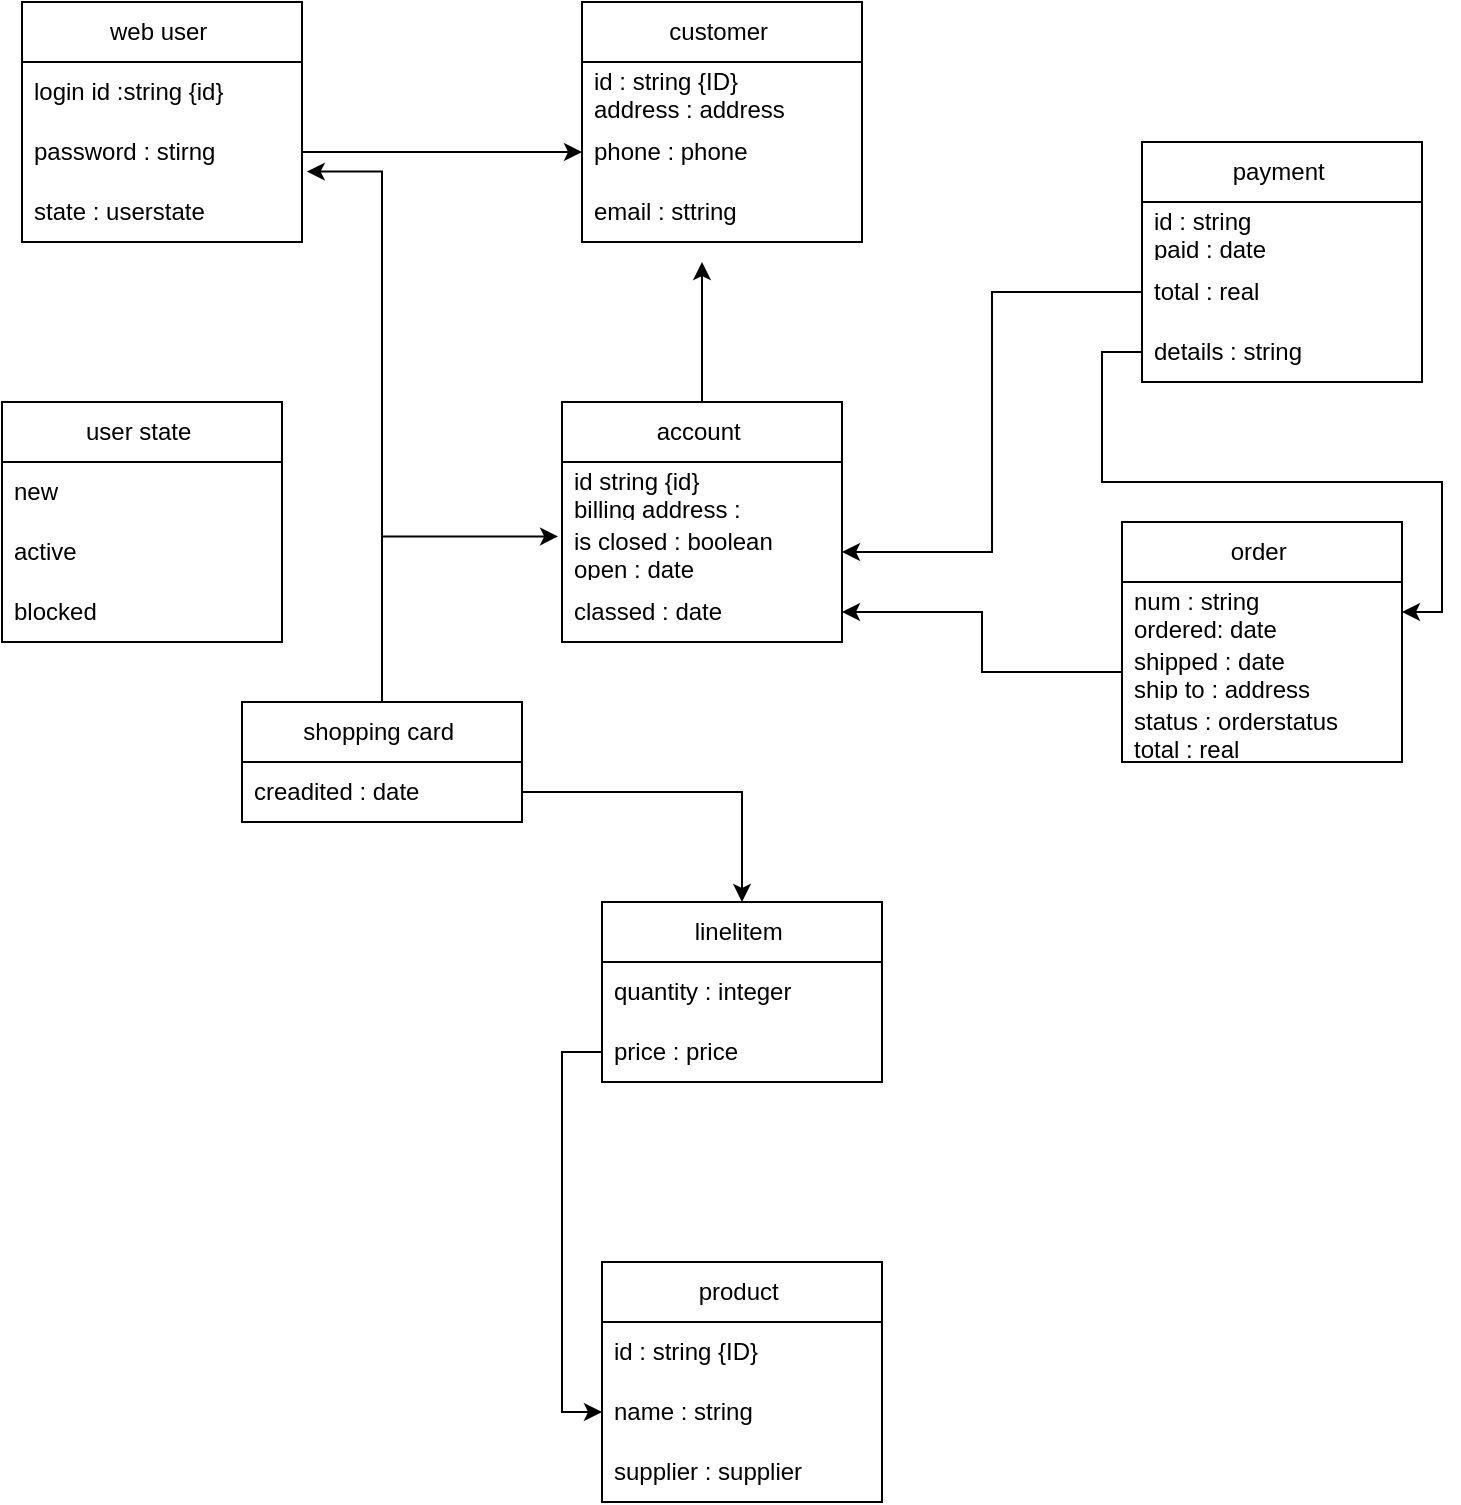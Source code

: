 <mxfile version="27.1.1">
  <diagram name="Page-1" id="2ZZArSM72QyAkxXncWSc">
    <mxGraphModel dx="1489" dy="753" grid="1" gridSize="10" guides="1" tooltips="1" connect="1" arrows="1" fold="1" page="1" pageScale="1" pageWidth="850" pageHeight="1100" background="#ffffff" math="0" shadow="0">
      <root>
        <mxCell id="0" />
        <mxCell id="1" parent="0" />
        <mxCell id="QTmiBaFqipJwSVsRxshA-2" value="web user&amp;nbsp;" style="swimlane;fontStyle=0;childLayout=stackLayout;horizontal=1;startSize=30;horizontalStack=0;resizeParent=1;resizeParentMax=0;resizeLast=0;collapsible=1;marginBottom=0;whiteSpace=wrap;html=1;" vertex="1" parent="1">
          <mxGeometry x="50" y="30" width="140" height="120" as="geometry" />
        </mxCell>
        <mxCell id="QTmiBaFqipJwSVsRxshA-3" value="login id :string {id}" style="text;strokeColor=none;fillColor=none;align=left;verticalAlign=middle;spacingLeft=4;spacingRight=4;overflow=hidden;points=[[0,0.5],[1,0.5]];portConstraint=eastwest;rotatable=0;whiteSpace=wrap;html=1;" vertex="1" parent="QTmiBaFqipJwSVsRxshA-2">
          <mxGeometry y="30" width="140" height="30" as="geometry" />
        </mxCell>
        <mxCell id="QTmiBaFqipJwSVsRxshA-4" value="password : stirng&amp;nbsp;" style="text;strokeColor=none;fillColor=none;align=left;verticalAlign=middle;spacingLeft=4;spacingRight=4;overflow=hidden;points=[[0,0.5],[1,0.5]];portConstraint=eastwest;rotatable=0;whiteSpace=wrap;html=1;" vertex="1" parent="QTmiBaFqipJwSVsRxshA-2">
          <mxGeometry y="60" width="140" height="30" as="geometry" />
        </mxCell>
        <mxCell id="QTmiBaFqipJwSVsRxshA-5" value="state : userstate&amp;nbsp;" style="text;strokeColor=none;fillColor=none;align=left;verticalAlign=middle;spacingLeft=4;spacingRight=4;overflow=hidden;points=[[0,0.5],[1,0.5]];portConstraint=eastwest;rotatable=0;whiteSpace=wrap;html=1;" vertex="1" parent="QTmiBaFqipJwSVsRxshA-2">
          <mxGeometry y="90" width="140" height="30" as="geometry" />
        </mxCell>
        <mxCell id="QTmiBaFqipJwSVsRxshA-6" value="customer&amp;nbsp;" style="swimlane;fontStyle=0;childLayout=stackLayout;horizontal=1;startSize=30;horizontalStack=0;resizeParent=1;resizeParentMax=0;resizeLast=0;collapsible=1;marginBottom=0;whiteSpace=wrap;html=1;" vertex="1" parent="1">
          <mxGeometry x="330" y="30" width="140" height="120" as="geometry" />
        </mxCell>
        <mxCell id="QTmiBaFqipJwSVsRxshA-7" value="id : string {ID}&lt;div&gt;address : address&amp;nbsp;&lt;/div&gt;" style="text;strokeColor=none;fillColor=none;align=left;verticalAlign=middle;spacingLeft=4;spacingRight=4;overflow=hidden;points=[[0,0.5],[1,0.5]];portConstraint=eastwest;rotatable=0;whiteSpace=wrap;html=1;" vertex="1" parent="QTmiBaFqipJwSVsRxshA-6">
          <mxGeometry y="30" width="140" height="30" as="geometry" />
        </mxCell>
        <mxCell id="QTmiBaFqipJwSVsRxshA-8" value="phone : phone&amp;nbsp;" style="text;strokeColor=none;fillColor=none;align=left;verticalAlign=middle;spacingLeft=4;spacingRight=4;overflow=hidden;points=[[0,0.5],[1,0.5]];portConstraint=eastwest;rotatable=0;whiteSpace=wrap;html=1;" vertex="1" parent="QTmiBaFqipJwSVsRxshA-6">
          <mxGeometry y="60" width="140" height="30" as="geometry" />
        </mxCell>
        <mxCell id="QTmiBaFqipJwSVsRxshA-9" value="email : sttring&amp;nbsp;" style="text;strokeColor=none;fillColor=none;align=left;verticalAlign=middle;spacingLeft=4;spacingRight=4;overflow=hidden;points=[[0,0.5],[1,0.5]];portConstraint=eastwest;rotatable=0;whiteSpace=wrap;html=1;" vertex="1" parent="QTmiBaFqipJwSVsRxshA-6">
          <mxGeometry y="90" width="140" height="30" as="geometry" />
        </mxCell>
        <mxCell id="QTmiBaFqipJwSVsRxshA-10" value="user state&amp;nbsp;" style="swimlane;fontStyle=0;childLayout=stackLayout;horizontal=1;startSize=30;horizontalStack=0;resizeParent=1;resizeParentMax=0;resizeLast=0;collapsible=1;marginBottom=0;whiteSpace=wrap;html=1;" vertex="1" parent="1">
          <mxGeometry x="40" y="230" width="140" height="120" as="geometry" />
        </mxCell>
        <mxCell id="QTmiBaFqipJwSVsRxshA-11" value="new&amp;nbsp;" style="text;strokeColor=none;fillColor=none;align=left;verticalAlign=middle;spacingLeft=4;spacingRight=4;overflow=hidden;points=[[0,0.5],[1,0.5]];portConstraint=eastwest;rotatable=0;whiteSpace=wrap;html=1;" vertex="1" parent="QTmiBaFqipJwSVsRxshA-10">
          <mxGeometry y="30" width="140" height="30" as="geometry" />
        </mxCell>
        <mxCell id="QTmiBaFqipJwSVsRxshA-12" value="active&amp;nbsp;" style="text;strokeColor=none;fillColor=none;align=left;verticalAlign=middle;spacingLeft=4;spacingRight=4;overflow=hidden;points=[[0,0.5],[1,0.5]];portConstraint=eastwest;rotatable=0;whiteSpace=wrap;html=1;" vertex="1" parent="QTmiBaFqipJwSVsRxshA-10">
          <mxGeometry y="60" width="140" height="30" as="geometry" />
        </mxCell>
        <mxCell id="QTmiBaFqipJwSVsRxshA-13" value="blocked&amp;nbsp;" style="text;strokeColor=none;fillColor=none;align=left;verticalAlign=middle;spacingLeft=4;spacingRight=4;overflow=hidden;points=[[0,0.5],[1,0.5]];portConstraint=eastwest;rotatable=0;whiteSpace=wrap;html=1;" vertex="1" parent="QTmiBaFqipJwSVsRxshA-10">
          <mxGeometry y="90" width="140" height="30" as="geometry" />
        </mxCell>
        <mxCell id="QTmiBaFqipJwSVsRxshA-45" style="edgeStyle=orthogonalEdgeStyle;rounded=0;orthogonalLoop=1;jettySize=auto;html=1;" edge="1" parent="1" source="QTmiBaFqipJwSVsRxshA-14">
          <mxGeometry relative="1" as="geometry">
            <mxPoint x="390" y="160" as="targetPoint" />
          </mxGeometry>
        </mxCell>
        <mxCell id="QTmiBaFqipJwSVsRxshA-14" value="account&amp;nbsp;" style="swimlane;fontStyle=0;childLayout=stackLayout;horizontal=1;startSize=30;horizontalStack=0;resizeParent=1;resizeParentMax=0;resizeLast=0;collapsible=1;marginBottom=0;whiteSpace=wrap;html=1;" vertex="1" parent="1">
          <mxGeometry x="320" y="230" width="140" height="120" as="geometry" />
        </mxCell>
        <mxCell id="QTmiBaFqipJwSVsRxshA-15" value="id string {id}&lt;div&gt;billing address : address&amp;nbsp;&lt;/div&gt;" style="text;strokeColor=none;fillColor=none;align=left;verticalAlign=middle;spacingLeft=4;spacingRight=4;overflow=hidden;points=[[0,0.5],[1,0.5]];portConstraint=eastwest;rotatable=0;whiteSpace=wrap;html=1;" vertex="1" parent="QTmiBaFqipJwSVsRxshA-14">
          <mxGeometry y="30" width="140" height="30" as="geometry" />
        </mxCell>
        <mxCell id="QTmiBaFqipJwSVsRxshA-16" value="is closed : boolean&amp;nbsp;&lt;div&gt;open : date&amp;nbsp;&lt;/div&gt;" style="text;strokeColor=none;fillColor=none;align=left;verticalAlign=middle;spacingLeft=4;spacingRight=4;overflow=hidden;points=[[0,0.5],[1,0.5]];portConstraint=eastwest;rotatable=0;whiteSpace=wrap;html=1;" vertex="1" parent="QTmiBaFqipJwSVsRxshA-14">
          <mxGeometry y="60" width="140" height="30" as="geometry" />
        </mxCell>
        <mxCell id="QTmiBaFqipJwSVsRxshA-17" value="classed : date&amp;nbsp;" style="text;strokeColor=none;fillColor=none;align=left;verticalAlign=middle;spacingLeft=4;spacingRight=4;overflow=hidden;points=[[0,0.5],[1,0.5]];portConstraint=eastwest;rotatable=0;whiteSpace=wrap;html=1;" vertex="1" parent="QTmiBaFqipJwSVsRxshA-14">
          <mxGeometry y="90" width="140" height="30" as="geometry" />
        </mxCell>
        <mxCell id="QTmiBaFqipJwSVsRxshA-18" value="payment&amp;nbsp;" style="swimlane;fontStyle=0;childLayout=stackLayout;horizontal=1;startSize=30;horizontalStack=0;resizeParent=1;resizeParentMax=0;resizeLast=0;collapsible=1;marginBottom=0;whiteSpace=wrap;html=1;" vertex="1" parent="1">
          <mxGeometry x="610" y="100" width="140" height="120" as="geometry" />
        </mxCell>
        <mxCell id="QTmiBaFqipJwSVsRxshA-19" value="id : string&amp;nbsp;&lt;div&gt;paid : date&amp;nbsp;&lt;/div&gt;" style="text;strokeColor=none;fillColor=none;align=left;verticalAlign=middle;spacingLeft=4;spacingRight=4;overflow=hidden;points=[[0,0.5],[1,0.5]];portConstraint=eastwest;rotatable=0;whiteSpace=wrap;html=1;" vertex="1" parent="QTmiBaFqipJwSVsRxshA-18">
          <mxGeometry y="30" width="140" height="30" as="geometry" />
        </mxCell>
        <mxCell id="QTmiBaFqipJwSVsRxshA-20" value="total : real&amp;nbsp;" style="text;strokeColor=none;fillColor=none;align=left;verticalAlign=middle;spacingLeft=4;spacingRight=4;overflow=hidden;points=[[0,0.5],[1,0.5]];portConstraint=eastwest;rotatable=0;whiteSpace=wrap;html=1;" vertex="1" parent="QTmiBaFqipJwSVsRxshA-18">
          <mxGeometry y="60" width="140" height="30" as="geometry" />
        </mxCell>
        <mxCell id="QTmiBaFqipJwSVsRxshA-21" value="details : string&amp;nbsp;" style="text;strokeColor=none;fillColor=none;align=left;verticalAlign=middle;spacingLeft=4;spacingRight=4;overflow=hidden;points=[[0,0.5],[1,0.5]];portConstraint=eastwest;rotatable=0;whiteSpace=wrap;html=1;" vertex="1" parent="QTmiBaFqipJwSVsRxshA-18">
          <mxGeometry y="90" width="140" height="30" as="geometry" />
        </mxCell>
        <mxCell id="QTmiBaFqipJwSVsRxshA-22" value="order&amp;nbsp;" style="swimlane;fontStyle=0;childLayout=stackLayout;horizontal=1;startSize=30;horizontalStack=0;resizeParent=1;resizeParentMax=0;resizeLast=0;collapsible=1;marginBottom=0;whiteSpace=wrap;html=1;" vertex="1" parent="1">
          <mxGeometry x="600" y="290" width="140" height="120" as="geometry" />
        </mxCell>
        <mxCell id="QTmiBaFqipJwSVsRxshA-23" value="num : string&lt;div&gt;ordered: date&amp;nbsp;&amp;nbsp;&lt;/div&gt;" style="text;strokeColor=none;fillColor=none;align=left;verticalAlign=middle;spacingLeft=4;spacingRight=4;overflow=hidden;points=[[0,0.5],[1,0.5]];portConstraint=eastwest;rotatable=0;whiteSpace=wrap;html=1;" vertex="1" parent="QTmiBaFqipJwSVsRxshA-22">
          <mxGeometry y="30" width="140" height="30" as="geometry" />
        </mxCell>
        <mxCell id="QTmiBaFqipJwSVsRxshA-24" value="shipped : date&amp;nbsp;&lt;div&gt;ship to : address&amp;nbsp;&lt;/div&gt;" style="text;strokeColor=none;fillColor=none;align=left;verticalAlign=middle;spacingLeft=4;spacingRight=4;overflow=hidden;points=[[0,0.5],[1,0.5]];portConstraint=eastwest;rotatable=0;whiteSpace=wrap;html=1;" vertex="1" parent="QTmiBaFqipJwSVsRxshA-22">
          <mxGeometry y="60" width="140" height="30" as="geometry" />
        </mxCell>
        <mxCell id="QTmiBaFqipJwSVsRxshA-25" value="status : orderstatus&amp;nbsp;&lt;div&gt;total : real&amp;nbsp;&lt;/div&gt;" style="text;strokeColor=none;fillColor=none;align=left;verticalAlign=middle;spacingLeft=4;spacingRight=4;overflow=hidden;points=[[0,0.5],[1,0.5]];portConstraint=eastwest;rotatable=0;whiteSpace=wrap;html=1;" vertex="1" parent="QTmiBaFqipJwSVsRxshA-22">
          <mxGeometry y="90" width="140" height="30" as="geometry" />
        </mxCell>
        <mxCell id="QTmiBaFqipJwSVsRxshA-26" value="shopping card&amp;nbsp;" style="swimlane;fontStyle=0;childLayout=stackLayout;horizontal=1;startSize=30;horizontalStack=0;resizeParent=1;resizeParentMax=0;resizeLast=0;collapsible=1;marginBottom=0;whiteSpace=wrap;html=1;" vertex="1" parent="1">
          <mxGeometry x="160" y="380" width="140" height="60" as="geometry" />
        </mxCell>
        <mxCell id="QTmiBaFqipJwSVsRxshA-27" value="creadited : date&amp;nbsp;" style="text;strokeColor=none;fillColor=none;align=left;verticalAlign=middle;spacingLeft=4;spacingRight=4;overflow=hidden;points=[[0,0.5],[1,0.5]];portConstraint=eastwest;rotatable=0;whiteSpace=wrap;html=1;" vertex="1" parent="QTmiBaFqipJwSVsRxshA-26">
          <mxGeometry y="30" width="140" height="30" as="geometry" />
        </mxCell>
        <mxCell id="QTmiBaFqipJwSVsRxshA-30" value="linelitem&amp;nbsp;" style="swimlane;fontStyle=0;childLayout=stackLayout;horizontal=1;startSize=30;horizontalStack=0;resizeParent=1;resizeParentMax=0;resizeLast=0;collapsible=1;marginBottom=0;whiteSpace=wrap;html=1;" vertex="1" parent="1">
          <mxGeometry x="340" y="480" width="140" height="90" as="geometry" />
        </mxCell>
        <mxCell id="QTmiBaFqipJwSVsRxshA-31" value="quantity : integer&amp;nbsp;" style="text;strokeColor=none;fillColor=none;align=left;verticalAlign=middle;spacingLeft=4;spacingRight=4;overflow=hidden;points=[[0,0.5],[1,0.5]];portConstraint=eastwest;rotatable=0;whiteSpace=wrap;html=1;" vertex="1" parent="QTmiBaFqipJwSVsRxshA-30">
          <mxGeometry y="30" width="140" height="30" as="geometry" />
        </mxCell>
        <mxCell id="QTmiBaFqipJwSVsRxshA-32" value="price : price&amp;nbsp;" style="text;strokeColor=none;fillColor=none;align=left;verticalAlign=middle;spacingLeft=4;spacingRight=4;overflow=hidden;points=[[0,0.5],[1,0.5]];portConstraint=eastwest;rotatable=0;whiteSpace=wrap;html=1;" vertex="1" parent="QTmiBaFqipJwSVsRxshA-30">
          <mxGeometry y="60" width="140" height="30" as="geometry" />
        </mxCell>
        <mxCell id="QTmiBaFqipJwSVsRxshA-34" value="product&amp;nbsp;" style="swimlane;fontStyle=0;childLayout=stackLayout;horizontal=1;startSize=30;horizontalStack=0;resizeParent=1;resizeParentMax=0;resizeLast=0;collapsible=1;marginBottom=0;whiteSpace=wrap;html=1;" vertex="1" parent="1">
          <mxGeometry x="340" y="660" width="140" height="120" as="geometry" />
        </mxCell>
        <mxCell id="QTmiBaFqipJwSVsRxshA-35" value="id : string {ID}" style="text;strokeColor=none;fillColor=none;align=left;verticalAlign=middle;spacingLeft=4;spacingRight=4;overflow=hidden;points=[[0,0.5],[1,0.5]];portConstraint=eastwest;rotatable=0;whiteSpace=wrap;html=1;" vertex="1" parent="QTmiBaFqipJwSVsRxshA-34">
          <mxGeometry y="30" width="140" height="30" as="geometry" />
        </mxCell>
        <mxCell id="QTmiBaFqipJwSVsRxshA-36" value="name : string&amp;nbsp;" style="text;strokeColor=none;fillColor=none;align=left;verticalAlign=middle;spacingLeft=4;spacingRight=4;overflow=hidden;points=[[0,0.5],[1,0.5]];portConstraint=eastwest;rotatable=0;whiteSpace=wrap;html=1;" vertex="1" parent="QTmiBaFqipJwSVsRxshA-34">
          <mxGeometry y="60" width="140" height="30" as="geometry" />
        </mxCell>
        <mxCell id="QTmiBaFqipJwSVsRxshA-37" value="supplier : supplier" style="text;strokeColor=none;fillColor=none;align=left;verticalAlign=middle;spacingLeft=4;spacingRight=4;overflow=hidden;points=[[0,0.5],[1,0.5]];portConstraint=eastwest;rotatable=0;whiteSpace=wrap;html=1;" vertex="1" parent="QTmiBaFqipJwSVsRxshA-34">
          <mxGeometry y="90" width="140" height="30" as="geometry" />
        </mxCell>
        <mxCell id="QTmiBaFqipJwSVsRxshA-39" style="edgeStyle=orthogonalEdgeStyle;rounded=0;orthogonalLoop=1;jettySize=auto;html=1;entryX=1.017;entryY=0.827;entryDx=0;entryDy=0;entryPerimeter=0;" edge="1" parent="1" source="QTmiBaFqipJwSVsRxshA-26" target="QTmiBaFqipJwSVsRxshA-4">
          <mxGeometry relative="1" as="geometry" />
        </mxCell>
        <mxCell id="QTmiBaFqipJwSVsRxshA-40" style="edgeStyle=orthogonalEdgeStyle;rounded=0;orthogonalLoop=1;jettySize=auto;html=1;entryX=0;entryY=0.5;entryDx=0;entryDy=0;" edge="1" parent="1" source="QTmiBaFqipJwSVsRxshA-4" target="QTmiBaFqipJwSVsRxshA-8">
          <mxGeometry relative="1" as="geometry" />
        </mxCell>
        <mxCell id="QTmiBaFqipJwSVsRxshA-41" style="edgeStyle=orthogonalEdgeStyle;rounded=0;orthogonalLoop=1;jettySize=auto;html=1;entryX=-0.014;entryY=0.24;entryDx=0;entryDy=0;entryPerimeter=0;" edge="1" parent="1" source="QTmiBaFqipJwSVsRxshA-26" target="QTmiBaFqipJwSVsRxshA-16">
          <mxGeometry relative="1" as="geometry" />
        </mxCell>
        <mxCell id="QTmiBaFqipJwSVsRxshA-43" style="edgeStyle=orthogonalEdgeStyle;rounded=0;orthogonalLoop=1;jettySize=auto;html=1;entryX=0;entryY=0.5;entryDx=0;entryDy=0;exitX=0;exitY=0.5;exitDx=0;exitDy=0;" edge="1" parent="1" source="QTmiBaFqipJwSVsRxshA-32" target="QTmiBaFqipJwSVsRxshA-36">
          <mxGeometry relative="1" as="geometry">
            <mxPoint x="340" y="585" as="sourcePoint" />
          </mxGeometry>
        </mxCell>
        <mxCell id="QTmiBaFqipJwSVsRxshA-44" style="edgeStyle=orthogonalEdgeStyle;rounded=0;orthogonalLoop=1;jettySize=auto;html=1;entryX=0.5;entryY=0;entryDx=0;entryDy=0;" edge="1" parent="1" source="QTmiBaFqipJwSVsRxshA-27" target="QTmiBaFqipJwSVsRxshA-30">
          <mxGeometry relative="1" as="geometry" />
        </mxCell>
        <mxCell id="QTmiBaFqipJwSVsRxshA-46" style="edgeStyle=orthogonalEdgeStyle;rounded=0;orthogonalLoop=1;jettySize=auto;html=1;entryX=1;entryY=0.5;entryDx=0;entryDy=0;" edge="1" parent="1" source="QTmiBaFqipJwSVsRxshA-20" target="QTmiBaFqipJwSVsRxshA-16">
          <mxGeometry relative="1" as="geometry" />
        </mxCell>
        <mxCell id="QTmiBaFqipJwSVsRxshA-47" style="edgeStyle=orthogonalEdgeStyle;rounded=0;orthogonalLoop=1;jettySize=auto;html=1;entryX=1;entryY=0.5;entryDx=0;entryDy=0;" edge="1" parent="1" source="QTmiBaFqipJwSVsRxshA-21" target="QTmiBaFqipJwSVsRxshA-23">
          <mxGeometry relative="1" as="geometry" />
        </mxCell>
        <mxCell id="QTmiBaFqipJwSVsRxshA-48" style="edgeStyle=orthogonalEdgeStyle;rounded=0;orthogonalLoop=1;jettySize=auto;html=1;entryX=1;entryY=0.5;entryDx=0;entryDy=0;" edge="1" parent="1" source="QTmiBaFqipJwSVsRxshA-24" target="QTmiBaFqipJwSVsRxshA-17">
          <mxGeometry relative="1" as="geometry" />
        </mxCell>
      </root>
    </mxGraphModel>
  </diagram>
</mxfile>
